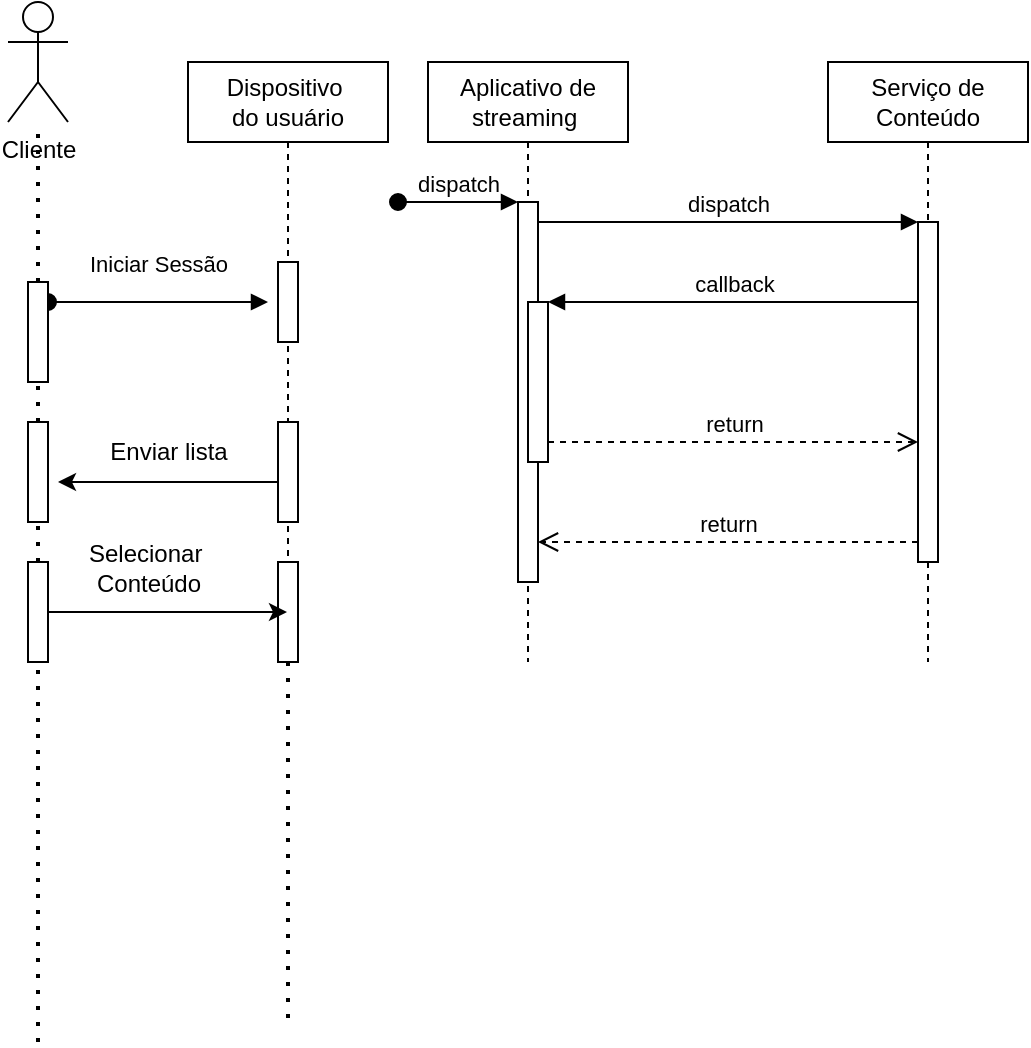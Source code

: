 <mxfile version="22.1.5" type="github">
  <diagram name="Page-1" id="2YBvvXClWsGukQMizWep">
    <mxGraphModel dx="1235" dy="655" grid="1" gridSize="10" guides="1" tooltips="1" connect="1" arrows="1" fold="1" page="1" pageScale="1" pageWidth="850" pageHeight="1100" math="0" shadow="0">
      <root>
        <mxCell id="0" />
        <mxCell id="1" parent="0" />
        <mxCell id="aM9ryv3xv72pqoxQDRHE-1" value="Aplicativo de&lt;br&gt;streaming&amp;nbsp;" style="shape=umlLifeline;perimeter=lifelinePerimeter;whiteSpace=wrap;html=1;container=0;dropTarget=0;collapsible=0;recursiveResize=0;outlineConnect=0;portConstraint=eastwest;newEdgeStyle={&quot;edgeStyle&quot;:&quot;elbowEdgeStyle&quot;,&quot;elbow&quot;:&quot;vertical&quot;,&quot;curved&quot;:0,&quot;rounded&quot;:0};" parent="1" vertex="1">
          <mxGeometry x="260" y="70" width="100" height="300" as="geometry" />
        </mxCell>
        <mxCell id="aM9ryv3xv72pqoxQDRHE-2" value="" style="html=1;points=[];perimeter=orthogonalPerimeter;outlineConnect=0;targetShapes=umlLifeline;portConstraint=eastwest;newEdgeStyle={&quot;edgeStyle&quot;:&quot;elbowEdgeStyle&quot;,&quot;elbow&quot;:&quot;vertical&quot;,&quot;curved&quot;:0,&quot;rounded&quot;:0};" parent="aM9ryv3xv72pqoxQDRHE-1" vertex="1">
          <mxGeometry x="45" y="70" width="10" height="190" as="geometry" />
        </mxCell>
        <mxCell id="aM9ryv3xv72pqoxQDRHE-3" value="dispatch" style="html=1;verticalAlign=bottom;startArrow=oval;endArrow=block;startSize=8;edgeStyle=elbowEdgeStyle;elbow=vertical;curved=0;rounded=0;" parent="aM9ryv3xv72pqoxQDRHE-1" target="aM9ryv3xv72pqoxQDRHE-2" edge="1">
          <mxGeometry relative="1" as="geometry">
            <mxPoint x="-15" y="70" as="sourcePoint" />
          </mxGeometry>
        </mxCell>
        <mxCell id="aM9ryv3xv72pqoxQDRHE-4" value="" style="html=1;points=[];perimeter=orthogonalPerimeter;outlineConnect=0;targetShapes=umlLifeline;portConstraint=eastwest;newEdgeStyle={&quot;edgeStyle&quot;:&quot;elbowEdgeStyle&quot;,&quot;elbow&quot;:&quot;vertical&quot;,&quot;curved&quot;:0,&quot;rounded&quot;:0};" parent="aM9ryv3xv72pqoxQDRHE-1" vertex="1">
          <mxGeometry x="50" y="120" width="10" height="80" as="geometry" />
        </mxCell>
        <mxCell id="aM9ryv3xv72pqoxQDRHE-5" value="Serviço de Conteúdo" style="shape=umlLifeline;perimeter=lifelinePerimeter;whiteSpace=wrap;html=1;container=0;dropTarget=0;collapsible=0;recursiveResize=0;outlineConnect=0;portConstraint=eastwest;newEdgeStyle={&quot;edgeStyle&quot;:&quot;elbowEdgeStyle&quot;,&quot;elbow&quot;:&quot;vertical&quot;,&quot;curved&quot;:0,&quot;rounded&quot;:0};" parent="1" vertex="1">
          <mxGeometry x="460" y="70" width="100" height="300" as="geometry" />
        </mxCell>
        <mxCell id="aM9ryv3xv72pqoxQDRHE-6" value="" style="html=1;points=[];perimeter=orthogonalPerimeter;outlineConnect=0;targetShapes=umlLifeline;portConstraint=eastwest;newEdgeStyle={&quot;edgeStyle&quot;:&quot;elbowEdgeStyle&quot;,&quot;elbow&quot;:&quot;vertical&quot;,&quot;curved&quot;:0,&quot;rounded&quot;:0};" parent="aM9ryv3xv72pqoxQDRHE-5" vertex="1">
          <mxGeometry x="45" y="80" width="10" height="170" as="geometry" />
        </mxCell>
        <mxCell id="aM9ryv3xv72pqoxQDRHE-7" value="dispatch" style="html=1;verticalAlign=bottom;endArrow=block;edgeStyle=elbowEdgeStyle;elbow=vertical;curved=0;rounded=0;" parent="1" source="aM9ryv3xv72pqoxQDRHE-2" target="aM9ryv3xv72pqoxQDRHE-6" edge="1">
          <mxGeometry relative="1" as="geometry">
            <mxPoint x="435" y="160" as="sourcePoint" />
            <Array as="points">
              <mxPoint x="420" y="150" />
            </Array>
          </mxGeometry>
        </mxCell>
        <mxCell id="aM9ryv3xv72pqoxQDRHE-8" value="return" style="html=1;verticalAlign=bottom;endArrow=open;dashed=1;endSize=8;edgeStyle=elbowEdgeStyle;elbow=vertical;curved=0;rounded=0;" parent="1" source="aM9ryv3xv72pqoxQDRHE-6" target="aM9ryv3xv72pqoxQDRHE-2" edge="1">
          <mxGeometry relative="1" as="geometry">
            <mxPoint x="435" y="235" as="targetPoint" />
            <Array as="points">
              <mxPoint x="430" y="310" />
            </Array>
          </mxGeometry>
        </mxCell>
        <mxCell id="aM9ryv3xv72pqoxQDRHE-9" value="callback" style="html=1;verticalAlign=bottom;endArrow=block;edgeStyle=elbowEdgeStyle;elbow=vertical;curved=0;rounded=0;" parent="1" source="aM9ryv3xv72pqoxQDRHE-6" target="aM9ryv3xv72pqoxQDRHE-4" edge="1">
          <mxGeometry relative="1" as="geometry">
            <mxPoint x="415" y="190" as="sourcePoint" />
            <Array as="points">
              <mxPoint x="430" y="190" />
            </Array>
          </mxGeometry>
        </mxCell>
        <mxCell id="aM9ryv3xv72pqoxQDRHE-10" value="return" style="html=1;verticalAlign=bottom;endArrow=open;dashed=1;endSize=8;edgeStyle=elbowEdgeStyle;elbow=vertical;curved=0;rounded=0;" parent="1" source="aM9ryv3xv72pqoxQDRHE-4" target="aM9ryv3xv72pqoxQDRHE-6" edge="1">
          <mxGeometry relative="1" as="geometry">
            <mxPoint x="415" y="265" as="targetPoint" />
            <Array as="points">
              <mxPoint x="420" y="260" />
            </Array>
          </mxGeometry>
        </mxCell>
        <mxCell id="G1oBYGNiTn72L5BXEGIe-19" style="edgeStyle=orthogonalEdgeStyle;rounded=0;orthogonalLoop=1;jettySize=auto;html=1;exitX=0.5;exitY=0.5;exitDx=0;exitDy=0;exitPerimeter=0;" edge="1" parent="1" source="G1oBYGNiTn72L5BXEGIe-1">
          <mxGeometry relative="1" as="geometry">
            <mxPoint x="65.588" y="70" as="targetPoint" />
          </mxGeometry>
        </mxCell>
        <mxCell id="G1oBYGNiTn72L5BXEGIe-1" value="Cliente" style="shape=umlActor;verticalLabelPosition=bottom;verticalAlign=top;html=1;outlineConnect=0;" vertex="1" parent="1">
          <mxGeometry x="50" y="40" width="30" height="60" as="geometry" />
        </mxCell>
        <mxCell id="G1oBYGNiTn72L5BXEGIe-6" value="Dispositivo&amp;nbsp;&lt;br&gt;do usuário" style="shape=umlLifeline;perimeter=lifelinePerimeter;whiteSpace=wrap;html=1;container=0;dropTarget=0;collapsible=0;recursiveResize=0;outlineConnect=0;portConstraint=eastwest;newEdgeStyle={&quot;edgeStyle&quot;:&quot;elbowEdgeStyle&quot;,&quot;elbow&quot;:&quot;vertical&quot;,&quot;curved&quot;:0,&quot;rounded&quot;:0};" vertex="1" parent="1">
          <mxGeometry x="140" y="70" width="100" height="300" as="geometry" />
        </mxCell>
        <mxCell id="G1oBYGNiTn72L5BXEGIe-9" value="" style="html=1;points=[];perimeter=orthogonalPerimeter;outlineConnect=0;targetShapes=umlLifeline;portConstraint=eastwest;newEdgeStyle={&quot;edgeStyle&quot;:&quot;elbowEdgeStyle&quot;,&quot;elbow&quot;:&quot;vertical&quot;,&quot;curved&quot;:0,&quot;rounded&quot;:0};" vertex="1" parent="G1oBYGNiTn72L5BXEGIe-6">
          <mxGeometry x="45" y="100" width="10" height="40" as="geometry" />
        </mxCell>
        <mxCell id="G1oBYGNiTn72L5BXEGIe-34" value="" style="html=1;points=[];perimeter=orthogonalPerimeter;outlineConnect=0;targetShapes=umlLifeline;portConstraint=eastwest;newEdgeStyle={&quot;edgeStyle&quot;:&quot;elbowEdgeStyle&quot;,&quot;elbow&quot;:&quot;vertical&quot;,&quot;curved&quot;:0,&quot;rounded&quot;:0};" vertex="1" parent="G1oBYGNiTn72L5BXEGIe-6">
          <mxGeometry x="45" y="250" width="10" height="50" as="geometry" />
        </mxCell>
        <mxCell id="G1oBYGNiTn72L5BXEGIe-14" value="" style="html=1;points=[];perimeter=orthogonalPerimeter;outlineConnect=0;targetShapes=umlLifeline;portConstraint=eastwest;newEdgeStyle={&quot;edgeStyle&quot;:&quot;elbowEdgeStyle&quot;,&quot;elbow&quot;:&quot;vertical&quot;,&quot;curved&quot;:0,&quot;rounded&quot;:0};" vertex="1" parent="1">
          <mxGeometry x="60" y="180" width="10" height="50" as="geometry" />
        </mxCell>
        <mxCell id="G1oBYGNiTn72L5BXEGIe-18" value="" style="endArrow=none;dashed=1;html=1;dashPattern=1 3;strokeWidth=2;rounded=0;" edge="1" parent="1" source="G1oBYGNiTn72L5BXEGIe-26" target="G1oBYGNiTn72L5BXEGIe-1">
          <mxGeometry width="50" height="50" relative="1" as="geometry">
            <mxPoint x="65" y="560" as="sourcePoint" />
            <mxPoint x="360" y="220" as="targetPoint" />
            <Array as="points" />
          </mxGeometry>
        </mxCell>
        <mxCell id="G1oBYGNiTn72L5BXEGIe-8" value="Iniciar Sessão" style="html=1;verticalAlign=bottom;startArrow=oval;endArrow=block;startSize=8;edgeStyle=elbowEdgeStyle;elbow=vertical;curved=0;rounded=0;" edge="1" parent="1" source="G1oBYGNiTn72L5BXEGIe-26">
          <mxGeometry x="-0.004" y="10" relative="1" as="geometry">
            <mxPoint x="80" y="189.998" as="sourcePoint" />
            <mxPoint x="180" y="190" as="targetPoint" />
            <mxPoint as="offset" />
          </mxGeometry>
        </mxCell>
        <mxCell id="G1oBYGNiTn72L5BXEGIe-20" value="" style="endArrow=classic;html=1;rounded=0;" edge="1" parent="1" source="G1oBYGNiTn72L5BXEGIe-32">
          <mxGeometry width="50" height="50" relative="1" as="geometry">
            <mxPoint x="184.75" y="280" as="sourcePoint" />
            <mxPoint x="75" y="280" as="targetPoint" />
          </mxGeometry>
        </mxCell>
        <mxCell id="G1oBYGNiTn72L5BXEGIe-21" value="Enviar lista" style="text;html=1;align=center;verticalAlign=middle;resizable=0;points=[];autosize=1;strokeColor=none;fillColor=none;" vertex="1" parent="1">
          <mxGeometry x="90" y="250" width="80" height="30" as="geometry" />
        </mxCell>
        <mxCell id="G1oBYGNiTn72L5BXEGIe-22" value="" style="endArrow=classic;html=1;rounded=0;" edge="1" parent="1" source="G1oBYGNiTn72L5BXEGIe-30" target="G1oBYGNiTn72L5BXEGIe-6">
          <mxGeometry width="50" height="50" relative="1" as="geometry">
            <mxPoint x="130" y="420" as="sourcePoint" />
            <mxPoint x="410" y="410" as="targetPoint" />
          </mxGeometry>
        </mxCell>
        <mxCell id="G1oBYGNiTn72L5BXEGIe-24" value="" style="html=1;points=[];perimeter=orthogonalPerimeter;outlineConnect=0;targetShapes=umlLifeline;portConstraint=eastwest;newEdgeStyle={&quot;edgeStyle&quot;:&quot;elbowEdgeStyle&quot;,&quot;elbow&quot;:&quot;vertical&quot;,&quot;curved&quot;:0,&quot;rounded&quot;:0};" vertex="1" parent="1">
          <mxGeometry x="60" y="250" width="10" height="50" as="geometry" />
        </mxCell>
        <mxCell id="G1oBYGNiTn72L5BXEGIe-25" value="" style="html=1;points=[];perimeter=orthogonalPerimeter;outlineConnect=0;targetShapes=umlLifeline;portConstraint=eastwest;newEdgeStyle={&quot;edgeStyle&quot;:&quot;elbowEdgeStyle&quot;,&quot;elbow&quot;:&quot;vertical&quot;,&quot;curved&quot;:0,&quot;rounded&quot;:0};" vertex="1" parent="1">
          <mxGeometry x="60" y="320" width="10" height="50" as="geometry" />
        </mxCell>
        <mxCell id="G1oBYGNiTn72L5BXEGIe-27" value="" style="endArrow=none;dashed=1;html=1;dashPattern=1 3;strokeWidth=2;rounded=0;" edge="1" parent="1" source="G1oBYGNiTn72L5BXEGIe-28" target="G1oBYGNiTn72L5BXEGIe-26">
          <mxGeometry width="50" height="50" relative="1" as="geometry">
            <mxPoint x="65" y="560" as="sourcePoint" />
            <mxPoint x="65" y="100" as="targetPoint" />
            <Array as="points" />
          </mxGeometry>
        </mxCell>
        <mxCell id="G1oBYGNiTn72L5BXEGIe-26" value="" style="html=1;points=[];perimeter=orthogonalPerimeter;outlineConnect=0;targetShapes=umlLifeline;portConstraint=eastwest;newEdgeStyle={&quot;edgeStyle&quot;:&quot;elbowEdgeStyle&quot;,&quot;elbow&quot;:&quot;vertical&quot;,&quot;curved&quot;:0,&quot;rounded&quot;:0};" vertex="1" parent="1">
          <mxGeometry x="60" y="180" width="10" height="50" as="geometry" />
        </mxCell>
        <mxCell id="G1oBYGNiTn72L5BXEGIe-29" value="" style="endArrow=none;dashed=1;html=1;dashPattern=1 3;strokeWidth=2;rounded=0;" edge="1" parent="1" source="G1oBYGNiTn72L5BXEGIe-30" target="G1oBYGNiTn72L5BXEGIe-28">
          <mxGeometry width="50" height="50" relative="1" as="geometry">
            <mxPoint x="65" y="560" as="sourcePoint" />
            <mxPoint x="65" y="230" as="targetPoint" />
            <Array as="points" />
          </mxGeometry>
        </mxCell>
        <mxCell id="G1oBYGNiTn72L5BXEGIe-28" value="" style="html=1;points=[];perimeter=orthogonalPerimeter;outlineConnect=0;targetShapes=umlLifeline;portConstraint=eastwest;newEdgeStyle={&quot;edgeStyle&quot;:&quot;elbowEdgeStyle&quot;,&quot;elbow&quot;:&quot;vertical&quot;,&quot;curved&quot;:0,&quot;rounded&quot;:0};" vertex="1" parent="1">
          <mxGeometry x="60" y="250" width="10" height="50" as="geometry" />
        </mxCell>
        <mxCell id="G1oBYGNiTn72L5BXEGIe-31" value="" style="endArrow=none;dashed=1;html=1;dashPattern=1 3;strokeWidth=2;rounded=0;" edge="1" parent="1" target="G1oBYGNiTn72L5BXEGIe-30">
          <mxGeometry width="50" height="50" relative="1" as="geometry">
            <mxPoint x="65" y="560" as="sourcePoint" />
            <mxPoint x="65" y="300" as="targetPoint" />
            <Array as="points" />
          </mxGeometry>
        </mxCell>
        <mxCell id="G1oBYGNiTn72L5BXEGIe-30" value="" style="html=1;points=[];perimeter=orthogonalPerimeter;outlineConnect=0;targetShapes=umlLifeline;portConstraint=eastwest;newEdgeStyle={&quot;edgeStyle&quot;:&quot;elbowEdgeStyle&quot;,&quot;elbow&quot;:&quot;vertical&quot;,&quot;curved&quot;:0,&quot;rounded&quot;:0};" vertex="1" parent="1">
          <mxGeometry x="60" y="320" width="10" height="50" as="geometry" />
        </mxCell>
        <mxCell id="G1oBYGNiTn72L5BXEGIe-33" value="" style="endArrow=classic;html=1;rounded=0;" edge="1" parent="1" target="G1oBYGNiTn72L5BXEGIe-32">
          <mxGeometry width="50" height="50" relative="1" as="geometry">
            <mxPoint x="184.75" y="280" as="sourcePoint" />
            <mxPoint x="75.25" y="280" as="targetPoint" />
          </mxGeometry>
        </mxCell>
        <mxCell id="G1oBYGNiTn72L5BXEGIe-32" value="" style="html=1;points=[];perimeter=orthogonalPerimeter;outlineConnect=0;targetShapes=umlLifeline;portConstraint=eastwest;newEdgeStyle={&quot;edgeStyle&quot;:&quot;elbowEdgeStyle&quot;,&quot;elbow&quot;:&quot;vertical&quot;,&quot;curved&quot;:0,&quot;rounded&quot;:0};" vertex="1" parent="1">
          <mxGeometry x="185" y="250" width="10" height="50" as="geometry" />
        </mxCell>
        <mxCell id="G1oBYGNiTn72L5BXEGIe-35" value="" style="endArrow=none;dashed=1;html=1;dashPattern=1 3;strokeWidth=2;rounded=0;" edge="1" parent="1" source="G1oBYGNiTn72L5BXEGIe-6">
          <mxGeometry width="50" height="50" relative="1" as="geometry">
            <mxPoint x="340" y="270" as="sourcePoint" />
            <mxPoint x="190" y="550" as="targetPoint" />
          </mxGeometry>
        </mxCell>
        <mxCell id="G1oBYGNiTn72L5BXEGIe-36" value="Selecionar&amp;nbsp;&lt;br&gt;Conteúdo" style="text;html=1;align=center;verticalAlign=middle;resizable=0;points=[];autosize=1;strokeColor=none;fillColor=none;" vertex="1" parent="1">
          <mxGeometry x="80" y="303" width="80" height="40" as="geometry" />
        </mxCell>
      </root>
    </mxGraphModel>
  </diagram>
</mxfile>
